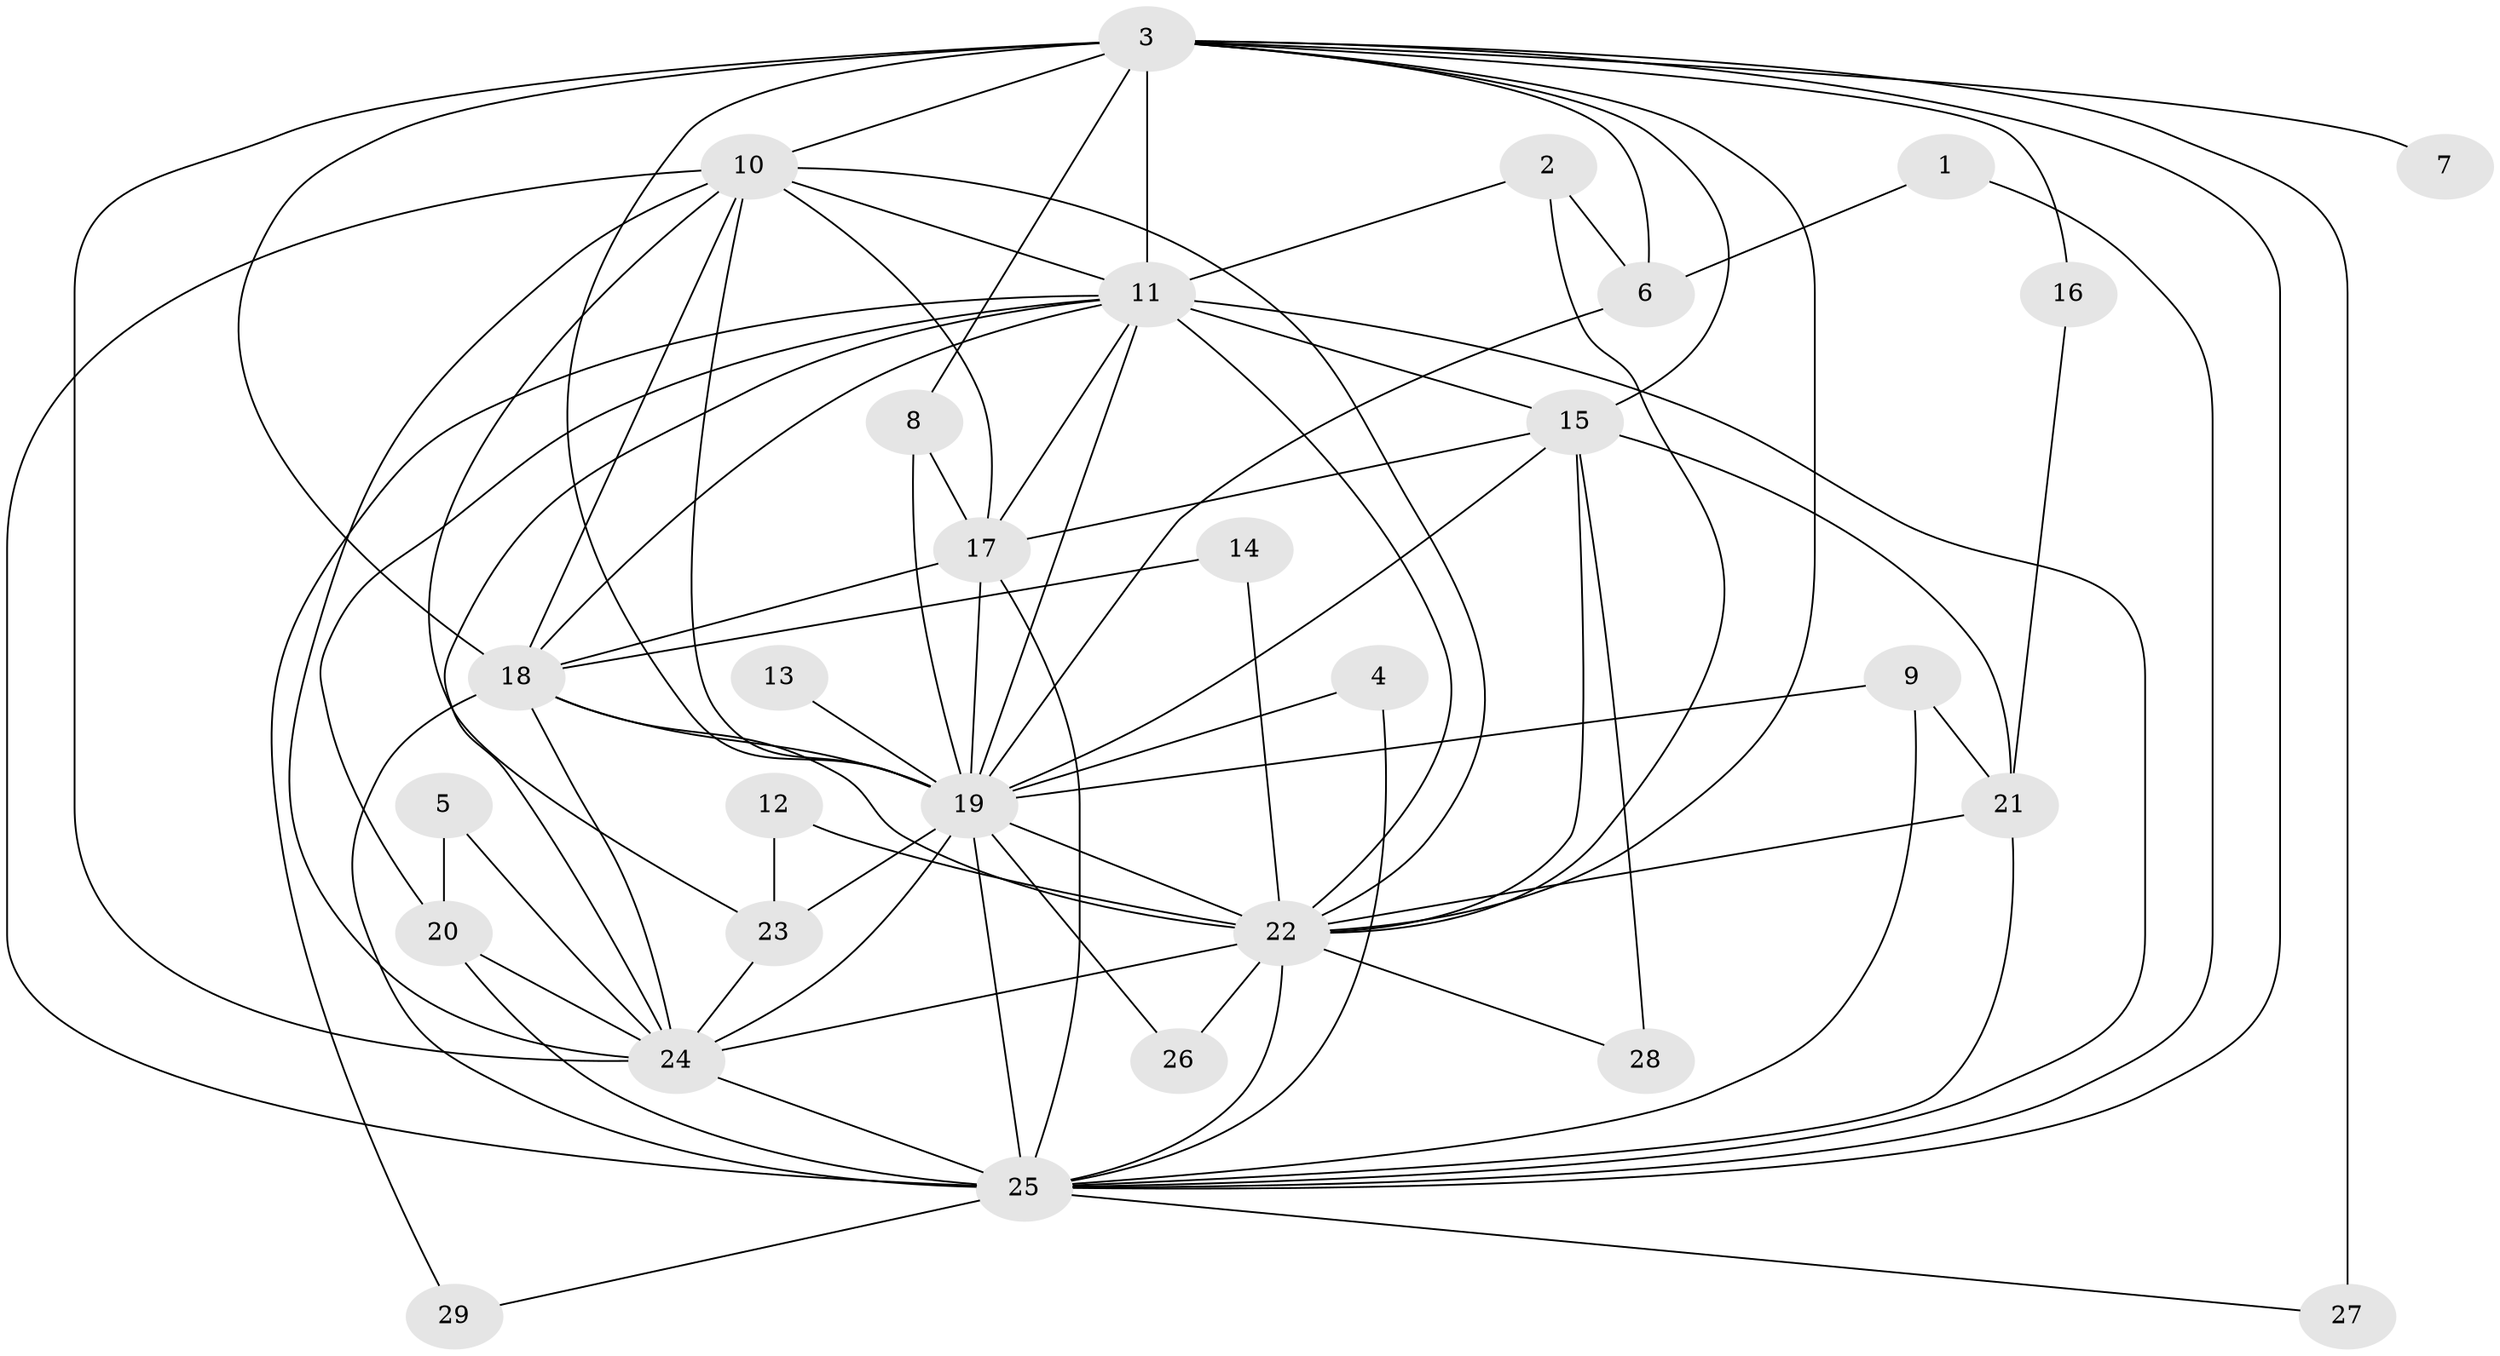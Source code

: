 // original degree distribution, {14: 0.034482758620689655, 15: 0.034482758620689655, 13: 0.05172413793103448, 19: 0.017241379310344827, 23: 0.017241379310344827, 17: 0.017241379310344827, 7: 0.034482758620689655, 6: 0.017241379310344827, 4: 0.06896551724137931, 3: 0.13793103448275862, 2: 0.5689655172413793}
// Generated by graph-tools (version 1.1) at 2025/25/03/09/25 03:25:44]
// undirected, 29 vertices, 80 edges
graph export_dot {
graph [start="1"]
  node [color=gray90,style=filled];
  1;
  2;
  3;
  4;
  5;
  6;
  7;
  8;
  9;
  10;
  11;
  12;
  13;
  14;
  15;
  16;
  17;
  18;
  19;
  20;
  21;
  22;
  23;
  24;
  25;
  26;
  27;
  28;
  29;
  1 -- 6 [weight=1.0];
  1 -- 25 [weight=1.0];
  2 -- 6 [weight=1.0];
  2 -- 11 [weight=1.0];
  2 -- 22 [weight=1.0];
  3 -- 6 [weight=1.0];
  3 -- 7 [weight=2.0];
  3 -- 8 [weight=1.0];
  3 -- 10 [weight=2.0];
  3 -- 11 [weight=2.0];
  3 -- 15 [weight=1.0];
  3 -- 16 [weight=1.0];
  3 -- 18 [weight=2.0];
  3 -- 19 [weight=4.0];
  3 -- 22 [weight=3.0];
  3 -- 24 [weight=3.0];
  3 -- 25 [weight=3.0];
  3 -- 27 [weight=2.0];
  4 -- 19 [weight=1.0];
  4 -- 25 [weight=1.0];
  5 -- 20 [weight=1.0];
  5 -- 24 [weight=1.0];
  6 -- 19 [weight=1.0];
  8 -- 17 [weight=1.0];
  8 -- 19 [weight=1.0];
  9 -- 19 [weight=2.0];
  9 -- 21 [weight=1.0];
  9 -- 25 [weight=1.0];
  10 -- 11 [weight=1.0];
  10 -- 17 [weight=1.0];
  10 -- 18 [weight=1.0];
  10 -- 19 [weight=3.0];
  10 -- 22 [weight=1.0];
  10 -- 23 [weight=2.0];
  10 -- 24 [weight=1.0];
  10 -- 25 [weight=2.0];
  11 -- 15 [weight=1.0];
  11 -- 17 [weight=1.0];
  11 -- 18 [weight=1.0];
  11 -- 19 [weight=2.0];
  11 -- 20 [weight=1.0];
  11 -- 22 [weight=1.0];
  11 -- 24 [weight=1.0];
  11 -- 25 [weight=1.0];
  11 -- 29 [weight=1.0];
  12 -- 22 [weight=1.0];
  12 -- 23 [weight=2.0];
  13 -- 19 [weight=1.0];
  14 -- 18 [weight=1.0];
  14 -- 22 [weight=1.0];
  15 -- 17 [weight=1.0];
  15 -- 19 [weight=1.0];
  15 -- 21 [weight=1.0];
  15 -- 22 [weight=1.0];
  15 -- 28 [weight=1.0];
  16 -- 21 [weight=1.0];
  17 -- 18 [weight=1.0];
  17 -- 19 [weight=1.0];
  17 -- 25 [weight=1.0];
  18 -- 19 [weight=4.0];
  18 -- 22 [weight=1.0];
  18 -- 24 [weight=1.0];
  18 -- 25 [weight=2.0];
  19 -- 22 [weight=2.0];
  19 -- 23 [weight=1.0];
  19 -- 24 [weight=2.0];
  19 -- 25 [weight=2.0];
  19 -- 26 [weight=1.0];
  20 -- 24 [weight=1.0];
  20 -- 25 [weight=1.0];
  21 -- 22 [weight=1.0];
  21 -- 25 [weight=1.0];
  22 -- 24 [weight=1.0];
  22 -- 25 [weight=1.0];
  22 -- 26 [weight=1.0];
  22 -- 28 [weight=1.0];
  23 -- 24 [weight=1.0];
  24 -- 25 [weight=3.0];
  25 -- 27 [weight=1.0];
  25 -- 29 [weight=1.0];
}
